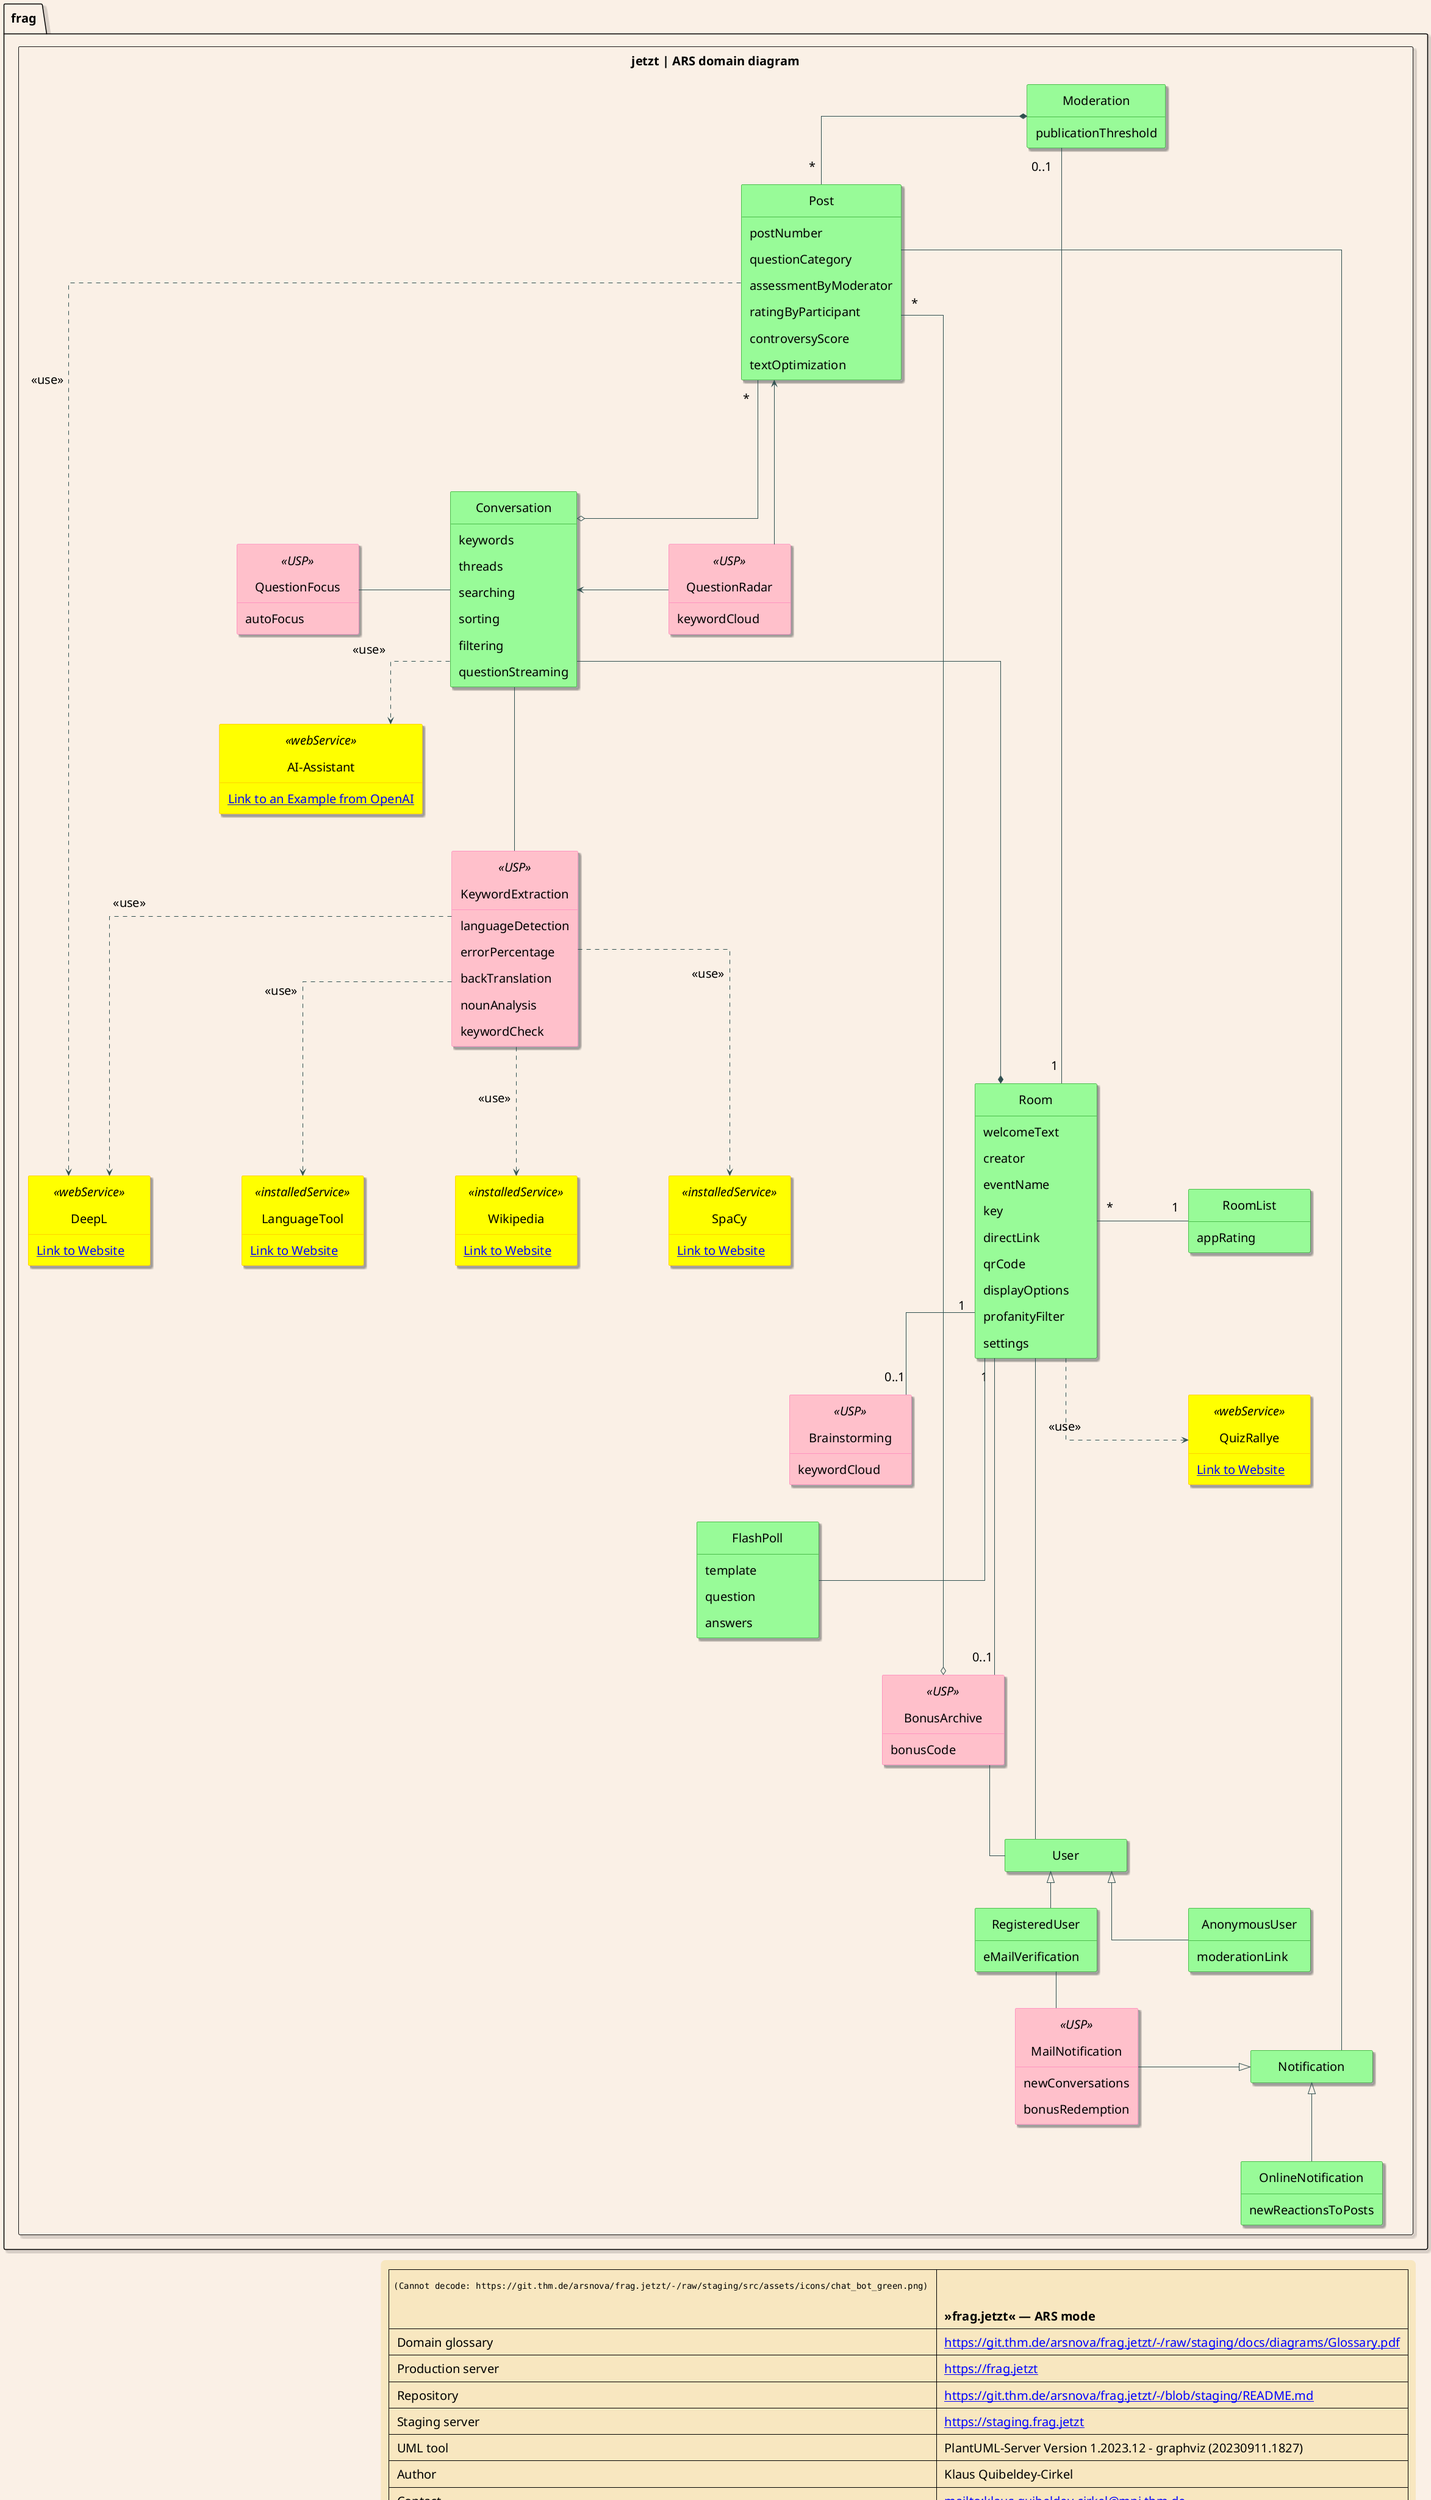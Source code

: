 @startuml Domain diagram
skinparam class {
  BackgroundColor PaleGreen
  BorderColor Green
  ArrowColor black
  FontSize 28
  BackgroundColor<<USP>> Pink
  BorderColor<<USP>> HotPink
  BackgroundColor<<webService>> yellow
  BorderColor<<webService>> orange
  BackgroundColor<<installedService>> yellow
  BorderColor<<installedService>> orange
}

skinparam backgroundColor Linen
skinparam linetype ortho
skinparam shadowing true
skinparam minClassWidth 200
skinparam ArrowThickness 1
skinparam LegendBackgroundColor Strategy
skinparam LegendBorderThickness 0
skinparam LegendFontSize 20
skinparam defaultFontSize 20
skinparam Padding 8
skinparam Nodesep 150
skinparam ArrowColor DarkSlateGray

hide methods
hide empty members
hide circle

package "frag.jetzt | ARS domain diagram" <<Rectangle>> {

  class Conversation {
    keywords
    threads
    searching
    sorting
    filtering
    questionStreaming
  }

  class Room {
    welcomeText
    creator
    eventName
    key
    directLink
    qrCode
    displayOptions
    profanityFilter
    settings
  }

  class KeywordExtraction <<USP>> {
    languageDetection
    errorPercentage
    backTranslation
    nounAnalysis
    keywordCheck
  }

  class Post {
    postNumber
    questionCategory
    assessmentByModerator
    ratingByParticipant
    controversyScore
    textOptimization
  }

  class Moderation {
    publicationThreshold
  }

  class QuestionFocus <<USP>> {
    autoFocus
  }

  class QuestionRadar <<USP>> {
    keywordCloud
  }

  class RoomList {
    appRating
  }

  class Brainstorming <<USP>> {
    keywordCloud
  }

  class QuizRallye <<webService>> {
    [[https://arsnova.click {game-based quiz app} Link to Website]]
  }

  class User {
  }

  class AnonymousUser {
    moderationLink
  }

  class RegisteredUser {
    eMailVerification
  }

  class BonusArchive <<USP>> {
    bonusCode
  }

  class Notification {
  }

  class MailNotification <<USP>> {
    newConversations
    bonusRedemption
  }

  class OnlineNotification {
    newReactionsToPosts
  }

  class FlashPoll {
    template
    question
    answers
  }

  class SpaCy <<installedService>> {
    [[https://spacy.io/ {NLP} Link to Website]]
  }

  class DeepL <<webService>> {
    [[https://deepl.com {Translator} Link to Website]]
  }

  class "AI-Assistant" <<webService>> {
    [[https://platform.openai.com/docs/assistants/overview {used for automated answering} Link to an Example from OpenAI]]
  }

  class LanguageTool <<installedService>> {
    [[https://languagetool.org {used for language detection} Link to Website]]
  }


  class Wikipedia <<installedService>> {
    [[https://dumps.wikimedia.org/ {complete copy of Wikimedia wikis} Link to Website]]
  }

  AnonymousUser -up-|> User
  RegisteredUser -up-|> User
  RegisteredUser -- MailNotification

  User -- Room

  BonusArchive o--- "*" Post
  BonusArchive ---  User

  OnlineNotification -up-|> Notification
  MailNotification -|> Notification

  KeywordExtraction  ..> SpaCy : <<use>>
  KeywordExtraction  ..> LanguageTool : <<use>>
  KeywordExtraction  ..> DeepL : <<use>>
  KeywordExtraction  ..> Wikipedia : <<use>>

  Moderation "0..1" ---- "1" Room
  Moderation *-- "*" Post

  Post "*" ----o Conversation
  Post --- Notification
  Post -right..> DeepL : <<use>>
  QuestionRadar --> Post

  Conversation  ---  KeywordExtraction
  Conversation -left--  QuestionFocus
  Conversation ----* Room
  Conversation <-right-- QuestionRadar
  Conversation -.> "AI-Assistant" : <<use>>

  Room "*" -right---- "1" RoomList
  Room "1" ---- "0..1" BonusArchive
  Room "1" -- "0..1" Brainstorming
  Room ..> QuizRallye : <<use>>
  Room --- FlashPoll

}

legend right
|<img:https://git.thm.de/arsnova/frag.jetzt/-/raw/staging/src/assets/icons/chat_bot_green.png{scale=0.4}> |= \n\n »frag.jetzt« — ARS mode |
| Domain glossary | [[https://git.thm.de/arsnova/frag.jetzt/-/raw/staging/docs/diagrams/Glossary.pdf]] |
| Production server | [[https://frag.jetzt]] |
| Repository | [[https://git.thm.de/arsnova/frag.jetzt/-/blob/staging/README.md]] |
| Staging server | [[https://staging.frag.jetzt]] |
| UML tool| PlantUML-Server Version 1.2023.12 - graphviz (20230911.1827)|
| Author| Klaus Quibeldey-Cirkel|
| Contact| [[mailto:klaus.quibeldey-cirkel@mni.thm.de]] |
| Editors| Ruben Bimberg, Klaus Quibeldey-Cirkel |
| Last revision| 21.11.2023 |
end legend
@enduml
